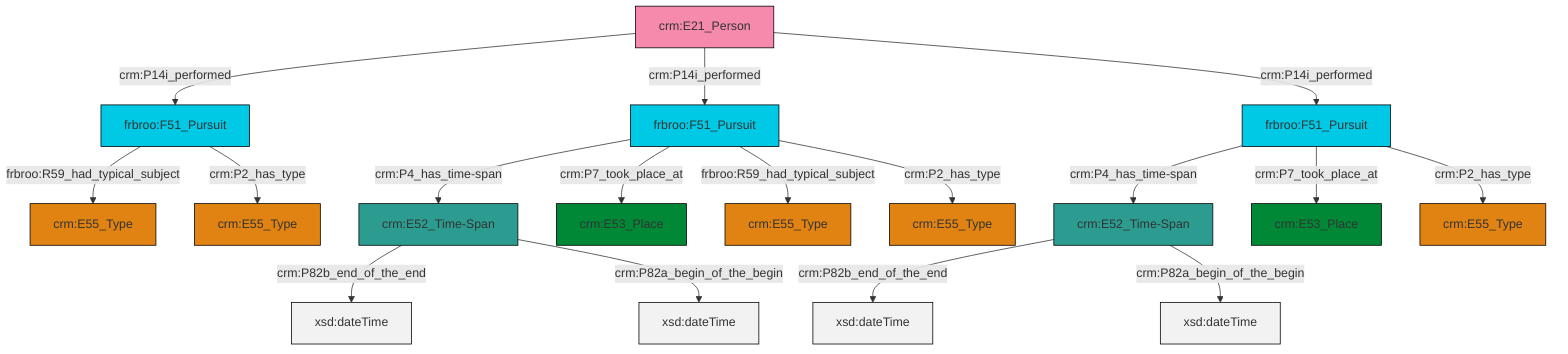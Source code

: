 graph TD
classDef Literal fill:#f2f2f2,stroke:#000000;
classDef CRM_Entity fill:#FFFFFF,stroke:#000000;
classDef Temporal_Entity fill:#00C9E6, stroke:#000000;
classDef Type fill:#E18312, stroke:#000000;
classDef Time-Span fill:#2C9C91, stroke:#000000;
classDef Appellation fill:#FFEB7F, stroke:#000000;
classDef Place fill:#008836, stroke:#000000;
classDef Persistent_Item fill:#B266B2, stroke:#000000;
classDef Conceptual_Object fill:#FFD700, stroke:#000000;
classDef Physical_Thing fill:#D2B48C, stroke:#000000;
classDef Actor fill:#f58aad, stroke:#000000;
classDef PC_Classes fill:#4ce600, stroke:#000000;
classDef Multi fill:#cccccc,stroke:#000000;

0["crm:E52_Time-Span"]:::Time-Span -->|crm:P82b_end_of_the_end| 1[xsd:dateTime]:::Literal
0["crm:E52_Time-Span"]:::Time-Span -->|crm:P82a_begin_of_the_begin| 4[xsd:dateTime]:::Literal
5["crm:E52_Time-Span"]:::Time-Span -->|crm:P82b_end_of_the_end| 6[xsd:dateTime]:::Literal
9["frbroo:F51_Pursuit"]:::Temporal_Entity -->|crm:P4_has_time-span| 5["crm:E52_Time-Span"]:::Time-Span
10["frbroo:F51_Pursuit"]:::Temporal_Entity -->|frbroo:R59_had_typical_subject| 11["crm:E55_Type"]:::Type
10["frbroo:F51_Pursuit"]:::Temporal_Entity -->|crm:P2_has_type| 13["crm:E55_Type"]:::Type
9["frbroo:F51_Pursuit"]:::Temporal_Entity -->|crm:P7_took_place_at| 7["crm:E53_Place"]:::Place
9["frbroo:F51_Pursuit"]:::Temporal_Entity -->|frbroo:R59_had_typical_subject| 2["crm:E55_Type"]:::Type
17["crm:E21_Person"]:::Actor -->|crm:P14i_performed| 10["frbroo:F51_Pursuit"]:::Temporal_Entity
18["frbroo:F51_Pursuit"]:::Temporal_Entity -->|crm:P4_has_time-span| 0["crm:E52_Time-Span"]:::Time-Span
18["frbroo:F51_Pursuit"]:::Temporal_Entity -->|crm:P7_took_place_at| 20["crm:E53_Place"]:::Place
17["crm:E21_Person"]:::Actor -->|crm:P14i_performed| 9["frbroo:F51_Pursuit"]:::Temporal_Entity
17["crm:E21_Person"]:::Actor -->|crm:P14i_performed| 18["frbroo:F51_Pursuit"]:::Temporal_Entity
9["frbroo:F51_Pursuit"]:::Temporal_Entity -->|crm:P2_has_type| 14["crm:E55_Type"]:::Type
5["crm:E52_Time-Span"]:::Time-Span -->|crm:P82a_begin_of_the_begin| 32[xsd:dateTime]:::Literal
18["frbroo:F51_Pursuit"]:::Temporal_Entity -->|crm:P2_has_type| 25["crm:E55_Type"]:::Type